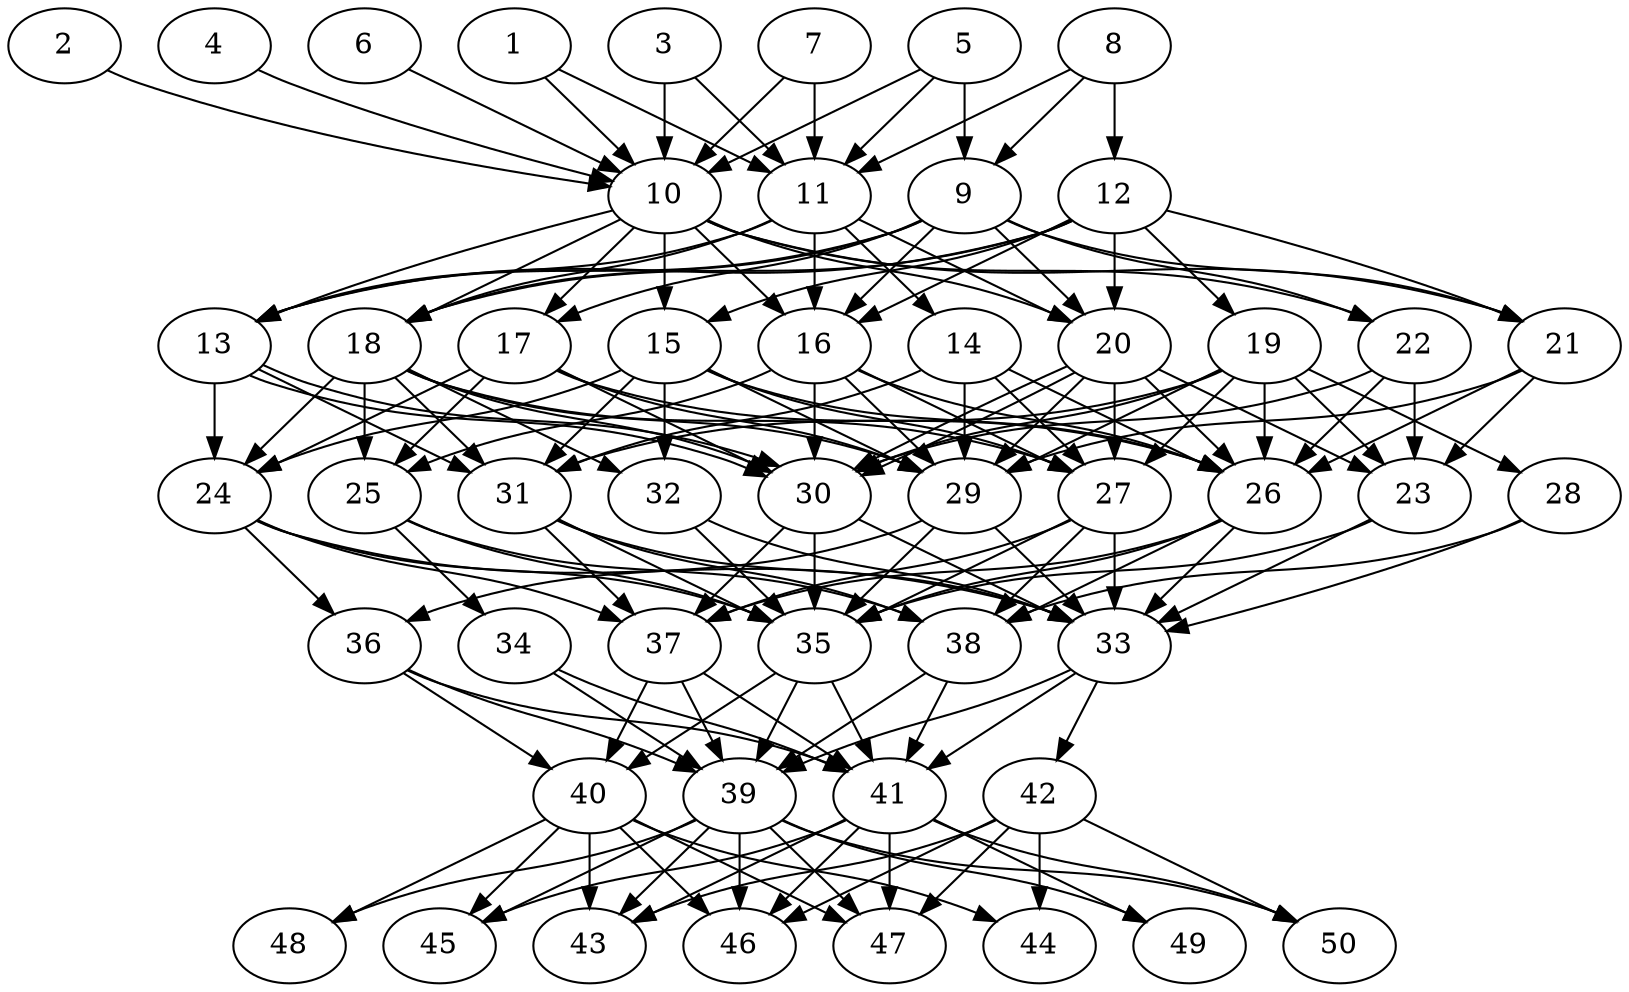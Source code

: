 // DAG automatically generated by daggen at Thu Oct  3 14:07:56 2019
// ./daggen --dot -n 50 --ccr 0.4 --fat 0.5 --regular 0.5 --density 0.9 --mindata 5242880 --maxdata 52428800 
digraph G {
  1 [size="90001920", alpha="0.05", expect_size="36000768"] 
  1 -> 10 [size ="36000768"]
  1 -> 11 [size ="36000768"]
  2 [size="108784640", alpha="0.15", expect_size="43513856"] 
  2 -> 10 [size ="43513856"]
  3 [size="80565760", alpha="0.05", expect_size="32226304"] 
  3 -> 10 [size ="32226304"]
  3 -> 11 [size ="32226304"]
  4 [size="105502720", alpha="0.14", expect_size="42201088"] 
  4 -> 10 [size ="42201088"]
  5 [size="69736960", alpha="0.07", expect_size="27894784"] 
  5 -> 9 [size ="27894784"]
  5 -> 10 [size ="27894784"]
  5 -> 11 [size ="27894784"]
  6 [size="41784320", alpha="0.02", expect_size="16713728"] 
  6 -> 10 [size ="16713728"]
  7 [size="35182080", alpha="0.12", expect_size="14072832"] 
  7 -> 10 [size ="14072832"]
  7 -> 11 [size ="14072832"]
  8 [size="99921920", alpha="0.13", expect_size="39968768"] 
  8 -> 9 [size ="39968768"]
  8 -> 11 [size ="39968768"]
  8 -> 12 [size ="39968768"]
  9 [size="65062400", alpha="0.12", expect_size="26024960"] 
  9 -> 13 [size ="26024960"]
  9 -> 16 [size ="26024960"]
  9 -> 17 [size ="26024960"]
  9 -> 18 [size ="26024960"]
  9 -> 20 [size ="26024960"]
  9 -> 21 [size ="26024960"]
  9 -> 22 [size ="26024960"]
  10 [size="63009280", alpha="0.16", expect_size="25203712"] 
  10 -> 13 [size ="25203712"]
  10 -> 15 [size ="25203712"]
  10 -> 16 [size ="25203712"]
  10 -> 17 [size ="25203712"]
  10 -> 18 [size ="25203712"]
  10 -> 20 [size ="25203712"]
  10 -> 21 [size ="25203712"]
  10 -> 22 [size ="25203712"]
  11 [size="51128320", alpha="0.13", expect_size="20451328"] 
  11 -> 13 [size ="20451328"]
  11 -> 14 [size ="20451328"]
  11 -> 16 [size ="20451328"]
  11 -> 18 [size ="20451328"]
  11 -> 20 [size ="20451328"]
  12 [size="80038400", alpha="0.04", expect_size="32015360"] 
  12 -> 13 [size ="32015360"]
  12 -> 15 [size ="32015360"]
  12 -> 16 [size ="32015360"]
  12 -> 18 [size ="32015360"]
  12 -> 19 [size ="32015360"]
  12 -> 20 [size ="32015360"]
  12 -> 21 [size ="32015360"]
  13 [size="50664960", alpha="0.14", expect_size="20265984"] 
  13 -> 24 [size ="20265984"]
  13 -> 30 [size ="20265984"]
  13 -> 30 [size ="20265984"]
  13 -> 31 [size ="20265984"]
  14 [size="79400960", alpha="0.18", expect_size="31760384"] 
  14 -> 26 [size ="31760384"]
  14 -> 27 [size ="31760384"]
  14 -> 29 [size ="31760384"]
  14 -> 31 [size ="31760384"]
  15 [size="46927360", alpha="0.17", expect_size="18770944"] 
  15 -> 24 [size ="18770944"]
  15 -> 26 [size ="18770944"]
  15 -> 27 [size ="18770944"]
  15 -> 29 [size ="18770944"]
  15 -> 31 [size ="18770944"]
  15 -> 32 [size ="18770944"]
  16 [size="87365120", alpha="0.12", expect_size="34946048"] 
  16 -> 25 [size ="34946048"]
  16 -> 26 [size ="34946048"]
  16 -> 27 [size ="34946048"]
  16 -> 29 [size ="34946048"]
  16 -> 30 [size ="34946048"]
  17 [size="98680320", alpha="0.00", expect_size="39472128"] 
  17 -> 24 [size ="39472128"]
  17 -> 25 [size ="39472128"]
  17 -> 26 [size ="39472128"]
  17 -> 29 [size ="39472128"]
  17 -> 30 [size ="39472128"]
  18 [size="48650240", alpha="0.10", expect_size="19460096"] 
  18 -> 24 [size ="19460096"]
  18 -> 25 [size ="19460096"]
  18 -> 27 [size ="19460096"]
  18 -> 29 [size ="19460096"]
  18 -> 30 [size ="19460096"]
  18 -> 31 [size ="19460096"]
  18 -> 32 [size ="19460096"]
  19 [size="126269440", alpha="0.04", expect_size="50507776"] 
  19 -> 23 [size ="50507776"]
  19 -> 26 [size ="50507776"]
  19 -> 27 [size ="50507776"]
  19 -> 28 [size ="50507776"]
  19 -> 29 [size ="50507776"]
  19 -> 30 [size ="50507776"]
  19 -> 31 [size ="50507776"]
  20 [size="79720960", alpha="0.06", expect_size="31888384"] 
  20 -> 23 [size ="31888384"]
  20 -> 26 [size ="31888384"]
  20 -> 27 [size ="31888384"]
  20 -> 29 [size ="31888384"]
  20 -> 30 [size ="31888384"]
  20 -> 30 [size ="31888384"]
  21 [size="54341120", alpha="0.00", expect_size="21736448"] 
  21 -> 23 [size ="21736448"]
  21 -> 26 [size ="21736448"]
  21 -> 29 [size ="21736448"]
  22 [size="130693120", alpha="0.11", expect_size="52277248"] 
  22 -> 23 [size ="52277248"]
  22 -> 26 [size ="52277248"]
  22 -> 30 [size ="52277248"]
  23 [size="38807040", alpha="0.13", expect_size="15522816"] 
  23 -> 33 [size ="15522816"]
  23 -> 35 [size ="15522816"]
  24 [size="124257280", alpha="0.11", expect_size="49702912"] 
  24 -> 33 [size ="49702912"]
  24 -> 35 [size ="49702912"]
  24 -> 36 [size ="49702912"]
  24 -> 37 [size ="49702912"]
  25 [size="112550400", alpha="0.18", expect_size="45020160"] 
  25 -> 34 [size ="45020160"]
  25 -> 35 [size ="45020160"]
  25 -> 38 [size ="45020160"]
  26 [size="92643840", alpha="0.11", expect_size="37057536"] 
  26 -> 33 [size ="37057536"]
  26 -> 35 [size ="37057536"]
  26 -> 37 [size ="37057536"]
  26 -> 38 [size ="37057536"]
  27 [size="46264320", alpha="0.07", expect_size="18505728"] 
  27 -> 33 [size ="18505728"]
  27 -> 35 [size ="18505728"]
  27 -> 37 [size ="18505728"]
  27 -> 38 [size ="18505728"]
  28 [size="48729600", alpha="0.17", expect_size="19491840"] 
  28 -> 33 [size ="19491840"]
  28 -> 38 [size ="19491840"]
  29 [size="108920320", alpha="0.17", expect_size="43568128"] 
  29 -> 33 [size ="43568128"]
  29 -> 35 [size ="43568128"]
  29 -> 36 [size ="43568128"]
  30 [size="15024640", alpha="0.05", expect_size="6009856"] 
  30 -> 33 [size ="6009856"]
  30 -> 35 [size ="6009856"]
  30 -> 37 [size ="6009856"]
  31 [size="47805440", alpha="0.19", expect_size="19122176"] 
  31 -> 33 [size ="19122176"]
  31 -> 35 [size ="19122176"]
  31 -> 37 [size ="19122176"]
  31 -> 38 [size ="19122176"]
  32 [size="48227840", alpha="0.05", expect_size="19291136"] 
  32 -> 33 [size ="19291136"]
  32 -> 35 [size ="19291136"]
  33 [size="111971840", alpha="0.17", expect_size="44788736"] 
  33 -> 39 [size ="44788736"]
  33 -> 41 [size ="44788736"]
  33 -> 42 [size ="44788736"]
  34 [size="70566400", alpha="0.01", expect_size="28226560"] 
  34 -> 39 [size ="28226560"]
  34 -> 41 [size ="28226560"]
  35 [size="16412160", alpha="0.10", expect_size="6564864"] 
  35 -> 39 [size ="6564864"]
  35 -> 40 [size ="6564864"]
  35 -> 41 [size ="6564864"]
  36 [size="124098560", alpha="0.12", expect_size="49639424"] 
  36 -> 39 [size ="49639424"]
  36 -> 40 [size ="49639424"]
  36 -> 41 [size ="49639424"]
  37 [size="68418560", alpha="0.08", expect_size="27367424"] 
  37 -> 39 [size ="27367424"]
  37 -> 40 [size ="27367424"]
  37 -> 41 [size ="27367424"]
  38 [size="107371520", alpha="0.10", expect_size="42948608"] 
  38 -> 39 [size ="42948608"]
  38 -> 41 [size ="42948608"]
  39 [size="91847680", alpha="0.12", expect_size="36739072"] 
  39 -> 43 [size ="36739072"]
  39 -> 45 [size ="36739072"]
  39 -> 46 [size ="36739072"]
  39 -> 47 [size ="36739072"]
  39 -> 48 [size ="36739072"]
  39 -> 49 [size ="36739072"]
  39 -> 50 [size ="36739072"]
  40 [size="73799680", alpha="0.05", expect_size="29519872"] 
  40 -> 43 [size ="29519872"]
  40 -> 44 [size ="29519872"]
  40 -> 45 [size ="29519872"]
  40 -> 46 [size ="29519872"]
  40 -> 47 [size ="29519872"]
  40 -> 48 [size ="29519872"]
  41 [size="103137280", alpha="0.04", expect_size="41254912"] 
  41 -> 43 [size ="41254912"]
  41 -> 45 [size ="41254912"]
  41 -> 46 [size ="41254912"]
  41 -> 47 [size ="41254912"]
  41 -> 49 [size ="41254912"]
  41 -> 50 [size ="41254912"]
  42 [size="99911680", alpha="0.04", expect_size="39964672"] 
  42 -> 43 [size ="39964672"]
  42 -> 44 [size ="39964672"]
  42 -> 46 [size ="39964672"]
  42 -> 47 [size ="39964672"]
  42 -> 50 [size ="39964672"]
  43 [size="131059200", alpha="0.08", expect_size="52423680"] 
  44 [size="116172800", alpha="0.11", expect_size="46469120"] 
  45 [size="121546240", alpha="0.11", expect_size="48618496"] 
  46 [size="63042560", alpha="0.04", expect_size="25217024"] 
  47 [size="14917120", alpha="0.03", expect_size="5966848"] 
  48 [size="62748160", alpha="0.08", expect_size="25099264"] 
  49 [size="124113920", alpha="0.09", expect_size="49645568"] 
  50 [size="76247040", alpha="0.11", expect_size="30498816"] 
}
